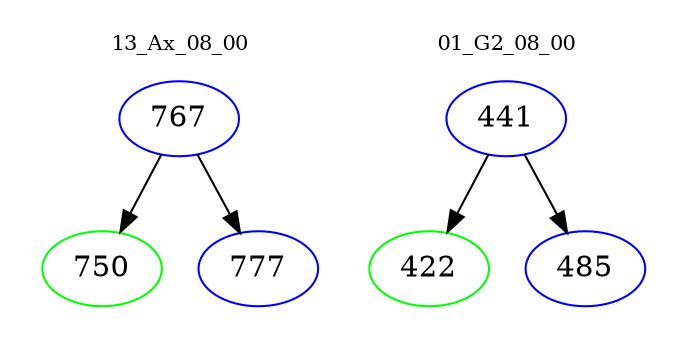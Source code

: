 digraph{
subgraph cluster_0 {
color = white
label = "13_Ax_08_00";
fontsize=10;
T0_767 [label="767", color="blue"]
T0_767 -> T0_750 [color="black"]
T0_750 [label="750", color="green"]
T0_767 -> T0_777 [color="black"]
T0_777 [label="777", color="blue"]
}
subgraph cluster_1 {
color = white
label = "01_G2_08_00";
fontsize=10;
T1_441 [label="441", color="blue"]
T1_441 -> T1_422 [color="black"]
T1_422 [label="422", color="green"]
T1_441 -> T1_485 [color="black"]
T1_485 [label="485", color="blue"]
}
}
